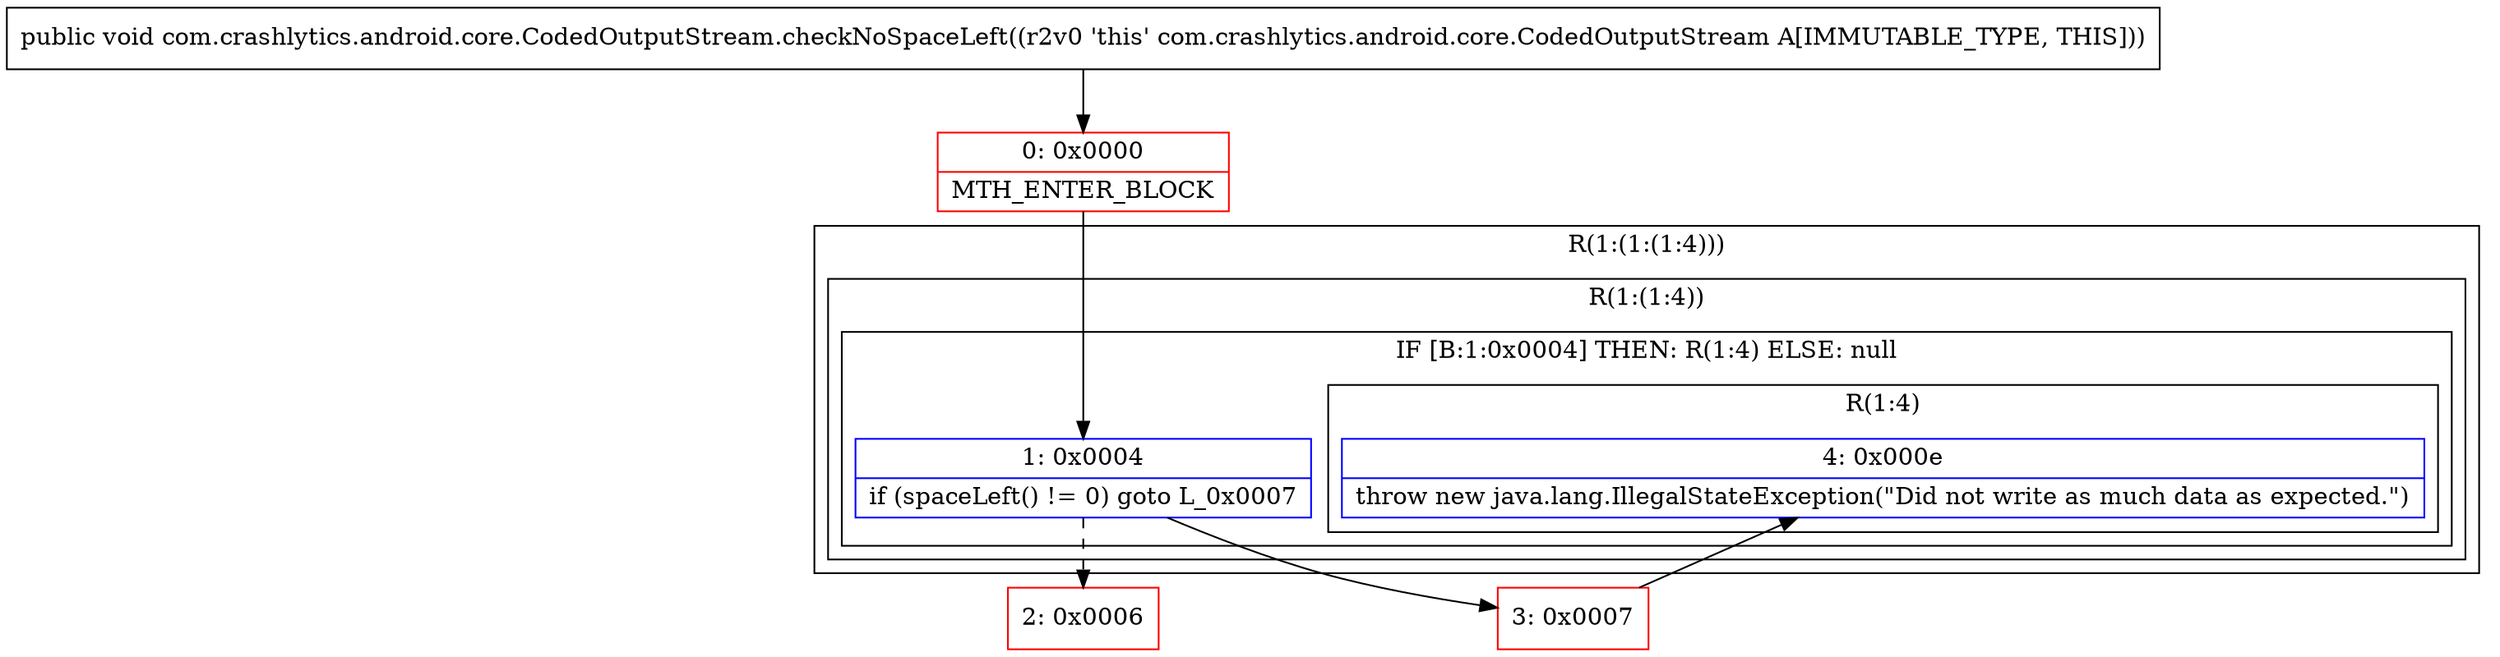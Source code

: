 digraph "CFG forcom.crashlytics.android.core.CodedOutputStream.checkNoSpaceLeft()V" {
subgraph cluster_Region_641792537 {
label = "R(1:(1:(1:4)))";
node [shape=record,color=blue];
subgraph cluster_Region_924379281 {
label = "R(1:(1:4))";
node [shape=record,color=blue];
subgraph cluster_IfRegion_506280526 {
label = "IF [B:1:0x0004] THEN: R(1:4) ELSE: null";
node [shape=record,color=blue];
Node_1 [shape=record,label="{1\:\ 0x0004|if (spaceLeft() != 0) goto L_0x0007\l}"];
subgraph cluster_Region_2057635350 {
label = "R(1:4)";
node [shape=record,color=blue];
Node_4 [shape=record,label="{4\:\ 0x000e|throw new java.lang.IllegalStateException(\"Did not write as much data as expected.\")\l}"];
}
}
}
}
Node_0 [shape=record,color=red,label="{0\:\ 0x0000|MTH_ENTER_BLOCK\l}"];
Node_2 [shape=record,color=red,label="{2\:\ 0x0006}"];
Node_3 [shape=record,color=red,label="{3\:\ 0x0007}"];
MethodNode[shape=record,label="{public void com.crashlytics.android.core.CodedOutputStream.checkNoSpaceLeft((r2v0 'this' com.crashlytics.android.core.CodedOutputStream A[IMMUTABLE_TYPE, THIS])) }"];
MethodNode -> Node_0;
Node_1 -> Node_2[style=dashed];
Node_1 -> Node_3;
Node_0 -> Node_1;
Node_3 -> Node_4;
}

